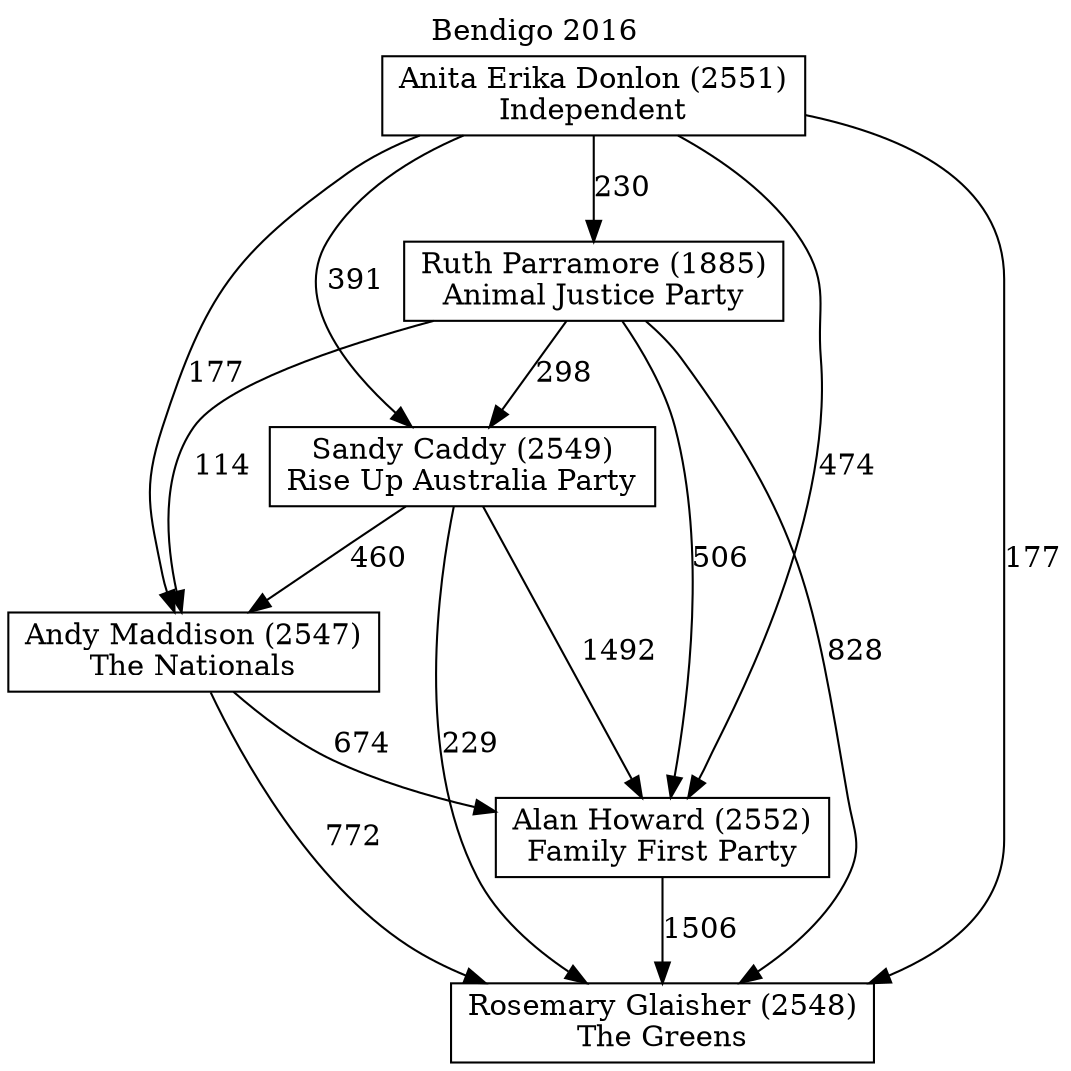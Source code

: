 // House preference flow
digraph "Rosemary Glaisher (2548)_Bendigo_2016" {
	graph [label="Bendigo 2016" labelloc=t mclimit=10]
	node [shape=box]
	"Alan Howard (2552)" [label="Alan Howard (2552)
Family First Party"]
	"Andy Maddison (2547)" [label="Andy Maddison (2547)
The Nationals"]
	"Anita Erika Donlon (2551)" [label="Anita Erika Donlon (2551)
Independent"]
	"Rosemary Glaisher (2548)" [label="Rosemary Glaisher (2548)
The Greens"]
	"Ruth Parramore (1885)" [label="Ruth Parramore (1885)
Animal Justice Party"]
	"Sandy Caddy (2549)" [label="Sandy Caddy (2549)
Rise Up Australia Party"]
	"Alan Howard (2552)" -> "Rosemary Glaisher (2548)" [label=1506]
	"Andy Maddison (2547)" -> "Alan Howard (2552)" [label=674]
	"Andy Maddison (2547)" -> "Rosemary Glaisher (2548)" [label=772]
	"Anita Erika Donlon (2551)" -> "Alan Howard (2552)" [label=474]
	"Anita Erika Donlon (2551)" -> "Andy Maddison (2547)" [label=177]
	"Anita Erika Donlon (2551)" -> "Rosemary Glaisher (2548)" [label=177]
	"Anita Erika Donlon (2551)" -> "Ruth Parramore (1885)" [label=230]
	"Anita Erika Donlon (2551)" -> "Sandy Caddy (2549)" [label=391]
	"Ruth Parramore (1885)" -> "Alan Howard (2552)" [label=506]
	"Ruth Parramore (1885)" -> "Andy Maddison (2547)" [label=114]
	"Ruth Parramore (1885)" -> "Rosemary Glaisher (2548)" [label=828]
	"Ruth Parramore (1885)" -> "Sandy Caddy (2549)" [label=298]
	"Sandy Caddy (2549)" -> "Alan Howard (2552)" [label=1492]
	"Sandy Caddy (2549)" -> "Andy Maddison (2547)" [label=460]
	"Sandy Caddy (2549)" -> "Rosemary Glaisher (2548)" [label=229]
}
